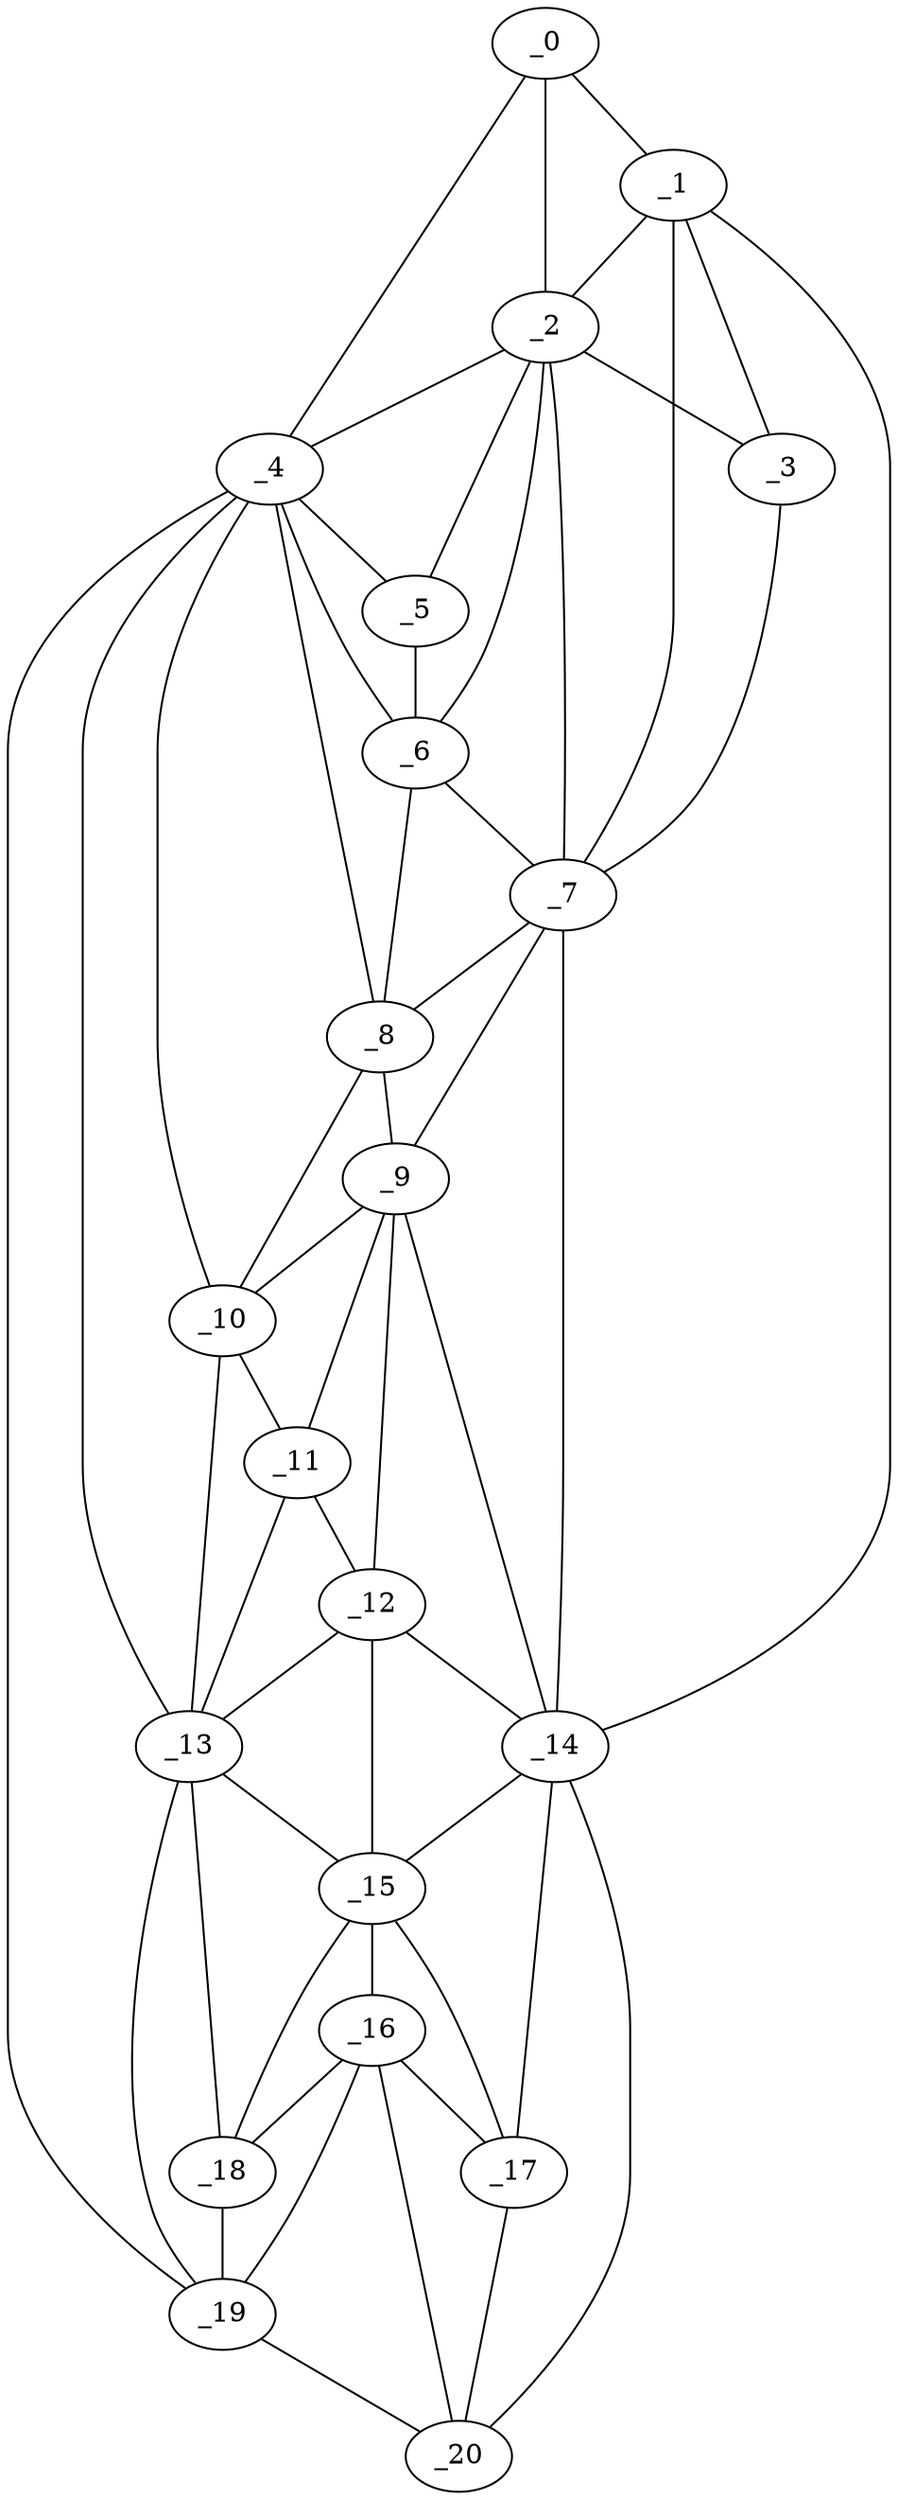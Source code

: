 graph "obj84__45.gxl" {
	_0	 [x=5,
		y=44];
	_1	 [x=5,
		y=61];
	_0 -- _1	 [valence=1];
	_2	 [x=28,
		y=55];
	_0 -- _2	 [valence=2];
	_4	 [x=29,
		y=36];
	_0 -- _4	 [valence=1];
	_1 -- _2	 [valence=2];
	_3	 [x=28,
		y=60];
	_1 -- _3	 [valence=2];
	_7	 [x=46,
		y=65];
	_1 -- _7	 [valence=1];
	_14	 [x=101,
		y=92];
	_1 -- _14	 [valence=1];
	_2 -- _3	 [valence=1];
	_2 -- _4	 [valence=1];
	_5	 [x=34,
		y=44];
	_2 -- _5	 [valence=2];
	_6	 [x=41,
		y=46];
	_2 -- _6	 [valence=1];
	_2 -- _7	 [valence=2];
	_3 -- _7	 [valence=2];
	_4 -- _5	 [valence=1];
	_4 -- _6	 [valence=2];
	_8	 [x=52,
		y=49];
	_4 -- _8	 [valence=2];
	_10	 [x=61,
		y=50];
	_4 -- _10	 [valence=1];
	_13	 [x=91,
		y=56];
	_4 -- _13	 [valence=2];
	_19	 [x=125,
		y=65];
	_4 -- _19	 [valence=1];
	_5 -- _6	 [valence=2];
	_6 -- _7	 [valence=2];
	_6 -- _8	 [valence=2];
	_7 -- _8	 [valence=1];
	_9	 [x=52,
		y=66];
	_7 -- _9	 [valence=1];
	_7 -- _14	 [valence=2];
	_8 -- _9	 [valence=2];
	_8 -- _10	 [valence=2];
	_9 -- _10	 [valence=2];
	_11	 [x=70,
		y=53];
	_9 -- _11	 [valence=2];
	_12	 [x=70,
		y=71];
	_9 -- _12	 [valence=1];
	_9 -- _14	 [valence=2];
	_10 -- _11	 [valence=2];
	_10 -- _13	 [valence=2];
	_11 -- _12	 [valence=2];
	_11 -- _13	 [valence=2];
	_12 -- _13	 [valence=2];
	_12 -- _14	 [valence=2];
	_15	 [x=102,
		y=77];
	_12 -- _15	 [valence=2];
	_13 -- _15	 [valence=2];
	_18	 [x=114,
		y=63];
	_13 -- _18	 [valence=2];
	_13 -- _19	 [valence=1];
	_14 -- _15	 [valence=2];
	_17	 [x=112,
		y=85];
	_14 -- _17	 [valence=1];
	_20	 [x=125,
		y=81];
	_14 -- _20	 [valence=1];
	_16	 [x=112,
		y=76];
	_15 -- _16	 [valence=2];
	_15 -- _17	 [valence=2];
	_15 -- _18	 [valence=2];
	_16 -- _17	 [valence=2];
	_16 -- _18	 [valence=2];
	_16 -- _19	 [valence=1];
	_16 -- _20	 [valence=2];
	_17 -- _20	 [valence=1];
	_18 -- _19	 [valence=2];
	_19 -- _20	 [valence=1];
}
